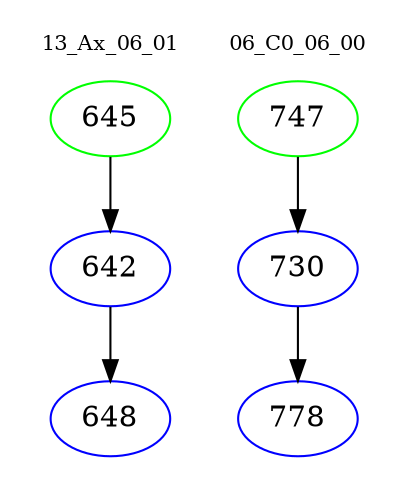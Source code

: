 digraph{
subgraph cluster_0 {
color = white
label = "13_Ax_06_01";
fontsize=10;
T0_645 [label="645", color="green"]
T0_645 -> T0_642 [color="black"]
T0_642 [label="642", color="blue"]
T0_642 -> T0_648 [color="black"]
T0_648 [label="648", color="blue"]
}
subgraph cluster_1 {
color = white
label = "06_C0_06_00";
fontsize=10;
T1_747 [label="747", color="green"]
T1_747 -> T1_730 [color="black"]
T1_730 [label="730", color="blue"]
T1_730 -> T1_778 [color="black"]
T1_778 [label="778", color="blue"]
}
}
